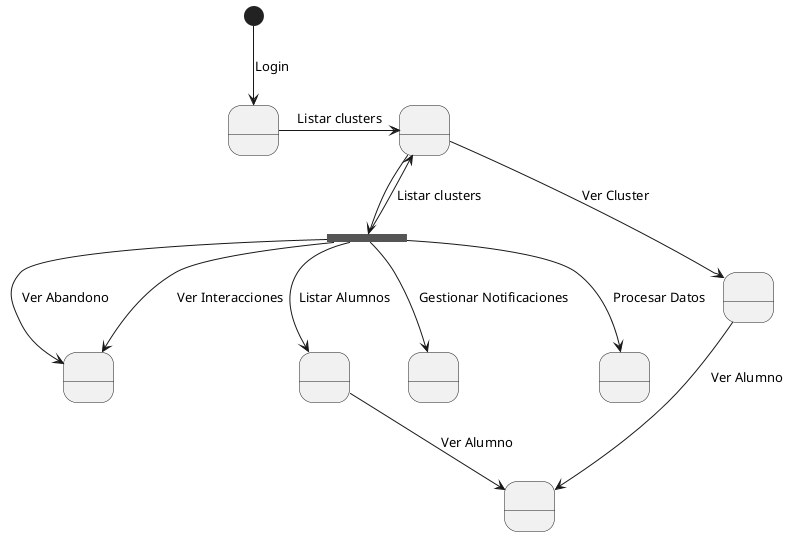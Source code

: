 @startuml Contexto 

State fork <<fork>>

state VerEstadisticas as " " <<state>>
state VerAlumno as " " <<state>>
state ListarClusters as " " <<state>>
state ListarAlumnos as " " <<state>>
state VerCluster as " " <<state>>
state GestionarNotificaciones as " " <<state>>
state ProcesarDatos as " " <<state>>
state Login as " " <<state>>


[*] -d-> Login : Login

Login -r-> ListarClusters : Listar clusters

ListarClusters -d-> fork

ListarClusters --> VerCluster : Ver Cluster
VerCluster --> VerAlumno : Ver Alumno


fork --> VerEstadisticas : Ver Abandono
fork --> VerEstadisticas : Ver Interacciones
fork --> ListarAlumnos : Listar Alumnos
fork --> GestionarNotificaciones : Gestionar Notificaciones
fork --> ProcesarDatos : Procesar Datos
fork --> ListarClusters : Listar clusters

ListarAlumnos --> VerAlumno : Ver Alumno




@enduml
